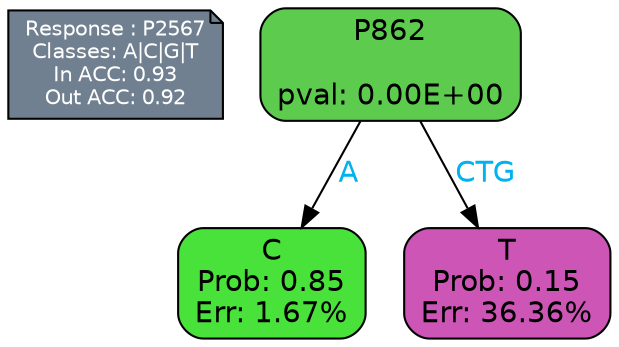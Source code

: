 digraph Tree {
node [shape=box, style="filled, rounded", color="black", fontname=helvetica] ;
graph [ranksep=equally, splines=polylines, bgcolor=transparent, dpi=600] ;
edge [fontname=helvetica] ;
LEGEND [label="Response : P2567
Classes: A|C|G|T
In ACC: 0.93
Out ACC: 0.92
",shape=note,align=left,style=filled,fillcolor="slategray",fontcolor="white",fontsize=10];1 [label="P862

pval: 0.00E+00", fillcolor="#5dcc4e"] ;
2 [label="C
Prob: 0.85
Err: 1.67%", fillcolor="#49e23b"] ;
3 [label="T
Prob: 0.15
Err: 36.36%", fillcolor="#cc55b6"] ;
1 -> 2 [label="A",fontcolor=deepskyblue2] ;
1 -> 3 [label="CTG",fontcolor=deepskyblue2] ;
{rank = same; 2;3;}{rank = same; LEGEND;1;}}